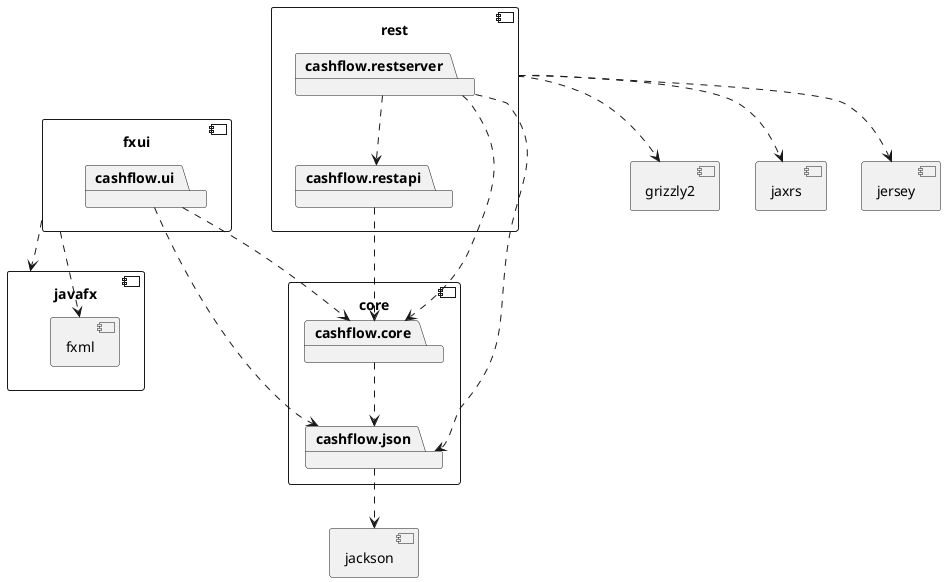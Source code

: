 @startuml

component core {
	package cashflow.core
	package cashflow.json
}

cashflow.core ..> cashflow.json
component jackson {
}

cashflow.json ..> jackson

component fxui {
	package cashflow.ui

}

cashflow.ui ..> cashflow.core
cashflow.ui ..> cashflow.json

component javafx {
	component fxml {
	}
}

fxui ..> javafx
fxui ..> fxml

component jaxrs {
}

component rest {
	package cashflow.restapi
	package cashflow.restserver
}

rest ..> jaxrs

cashflow.restapi ..> cashflow.core

cashflow.restserver ..> cashflow.core
cashflow.restserver ..> cashflow.json
cashflow.restserver ..> cashflow.restapi

component jersey {
}

component grizzly2 {
}

rest ..> jersey
rest ..> grizzly2

@enduml